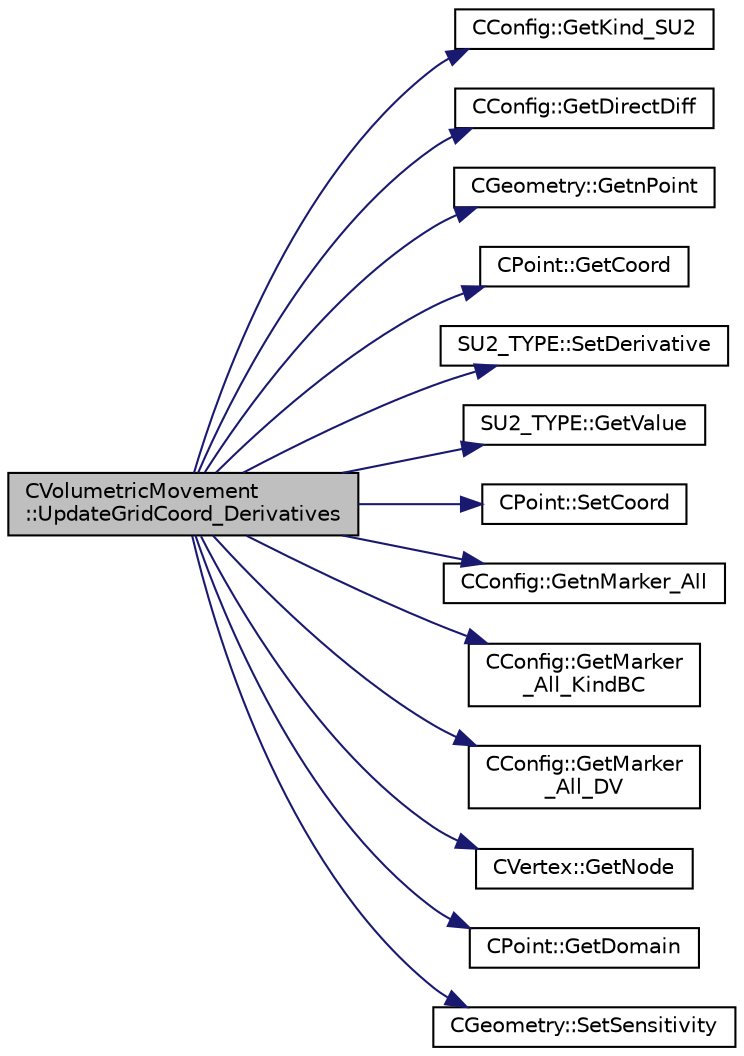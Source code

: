 digraph "CVolumetricMovement::UpdateGridCoord_Derivatives"
{
  edge [fontname="Helvetica",fontsize="10",labelfontname="Helvetica",labelfontsize="10"];
  node [fontname="Helvetica",fontsize="10",shape=record];
  rankdir="LR";
  Node1393 [label="CVolumetricMovement\l::UpdateGridCoord_Derivatives",height=0.2,width=0.4,color="black", fillcolor="grey75", style="filled", fontcolor="black"];
  Node1393 -> Node1394 [color="midnightblue",fontsize="10",style="solid",fontname="Helvetica"];
  Node1394 [label="CConfig::GetKind_SU2",height=0.2,width=0.4,color="black", fillcolor="white", style="filled",URL="$class_c_config.html#a47df59fbfd882e2fa8fc71691292659b",tooltip="Get the kind of SU2 software component. "];
  Node1393 -> Node1395 [color="midnightblue",fontsize="10",style="solid",fontname="Helvetica"];
  Node1395 [label="CConfig::GetDirectDiff",height=0.2,width=0.4,color="black", fillcolor="white", style="filled",URL="$class_c_config.html#a16fdb3ee7c760f2f129778f6162a1fe4",tooltip="Get the direct differentation method. "];
  Node1393 -> Node1396 [color="midnightblue",fontsize="10",style="solid",fontname="Helvetica"];
  Node1396 [label="CGeometry::GetnPoint",height=0.2,width=0.4,color="black", fillcolor="white", style="filled",URL="$class_c_geometry.html#aa68b666b38f4d2c7021736ae86940f44",tooltip="Get number of points. "];
  Node1393 -> Node1397 [color="midnightblue",fontsize="10",style="solid",fontname="Helvetica"];
  Node1397 [label="CPoint::GetCoord",height=0.2,width=0.4,color="black", fillcolor="white", style="filled",URL="$class_c_point.html#a95fe081d22e96e190cb3edcbf0d6525f",tooltip="Get the coordinates dor the control volume. "];
  Node1393 -> Node1398 [color="midnightblue",fontsize="10",style="solid",fontname="Helvetica"];
  Node1398 [label="SU2_TYPE::SetDerivative",height=0.2,width=0.4,color="black", fillcolor="white", style="filled",URL="$namespace_s_u2___t_y_p_e.html#a0d7db8cc5630100477a515061684a341",tooltip="Set the derivative value of the datatype (needs to be implemented for each new type). "];
  Node1393 -> Node1399 [color="midnightblue",fontsize="10",style="solid",fontname="Helvetica"];
  Node1399 [label="SU2_TYPE::GetValue",height=0.2,width=0.4,color="black", fillcolor="white", style="filled",URL="$namespace_s_u2___t_y_p_e.html#a0ed43473f5a450ce028d088427bf10cb",tooltip="Get the (primitive) value of the datatype (needs to be implemented for each new type). "];
  Node1393 -> Node1400 [color="midnightblue",fontsize="10",style="solid",fontname="Helvetica"];
  Node1400 [label="CPoint::SetCoord",height=0.2,width=0.4,color="black", fillcolor="white", style="filled",URL="$class_c_point.html#a65e00c853fad29849662f3a66d56f7e0",tooltip="Set the coordinates for the control volume. "];
  Node1393 -> Node1401 [color="midnightblue",fontsize="10",style="solid",fontname="Helvetica"];
  Node1401 [label="CConfig::GetnMarker_All",height=0.2,width=0.4,color="black", fillcolor="white", style="filled",URL="$class_c_config.html#a300c4884edfc0c2acf395036439004f4",tooltip="Get the total number of boundary markers including send/receive domains. "];
  Node1393 -> Node1402 [color="midnightblue",fontsize="10",style="solid",fontname="Helvetica"];
  Node1402 [label="CConfig::GetMarker\l_All_KindBC",height=0.2,width=0.4,color="black", fillcolor="white", style="filled",URL="$class_c_config.html#a57d43acc1457d2d27095ce006218862e",tooltip="Get the kind of boundary for each marker. "];
  Node1393 -> Node1403 [color="midnightblue",fontsize="10",style="solid",fontname="Helvetica"];
  Node1403 [label="CConfig::GetMarker\l_All_DV",height=0.2,width=0.4,color="black", fillcolor="white", style="filled",URL="$class_c_config.html#a39608d00420cf8dd5357045aafdf2d23",tooltip="Get the DV information for a marker val_marker. "];
  Node1393 -> Node1404 [color="midnightblue",fontsize="10",style="solid",fontname="Helvetica"];
  Node1404 [label="CVertex::GetNode",height=0.2,width=0.4,color="black", fillcolor="white", style="filled",URL="$class_c_vertex.html#a95c513bf927464157ed96b6c79779a1f",tooltip="Get the node of the vertex. "];
  Node1393 -> Node1405 [color="midnightblue",fontsize="10",style="solid",fontname="Helvetica"];
  Node1405 [label="CPoint::GetDomain",height=0.2,width=0.4,color="black", fillcolor="white", style="filled",URL="$class_c_point.html#a1d7e22a60d4cfef356af1cba2bab3e55",tooltip="For parallel computation, its indicates if a point must be computed or not. "];
  Node1393 -> Node1406 [color="midnightblue",fontsize="10",style="solid",fontname="Helvetica"];
  Node1406 [label="CGeometry::SetSensitivity",height=0.2,width=0.4,color="black", fillcolor="white", style="filled",URL="$class_c_geometry.html#aed8f6e04c2160103a4de747ee3ff2750",tooltip="A virtual member. "];
}
